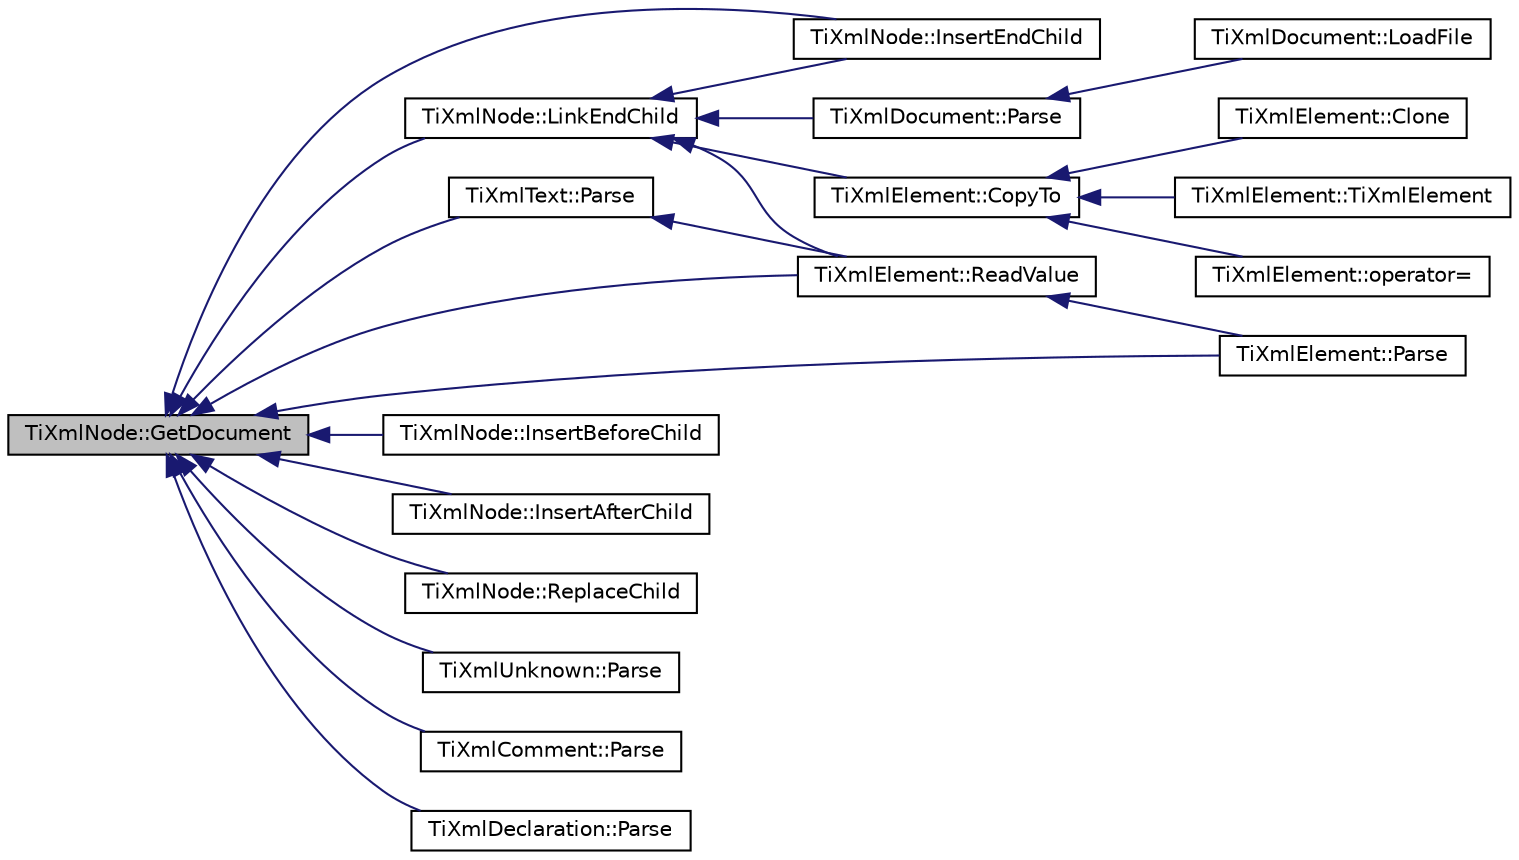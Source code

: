 digraph "TiXmlNode::GetDocument"
{
  edge [fontname="Helvetica",fontsize="10",labelfontname="Helvetica",labelfontsize="10"];
  node [fontname="Helvetica",fontsize="10",shape=record];
  rankdir="LR";
  Node1 [label="TiXmlNode::GetDocument",height=0.2,width=0.4,color="black", fillcolor="grey75", style="filled" fontcolor="black"];
  Node1 -> Node2 [dir="back",color="midnightblue",fontsize="10",style="solid"];
  Node2 [label="TiXmlNode::LinkEndChild",height=0.2,width=0.4,color="black", fillcolor="white", style="filled",URL="$class_ti_xml_node.html#a1a881212554b759865f6cac79a851d38"];
  Node2 -> Node3 [dir="back",color="midnightblue",fontsize="10",style="solid"];
  Node3 [label="TiXmlNode::InsertEndChild",height=0.2,width=0.4,color="black", fillcolor="white", style="filled",URL="$class_ti_xml_node.html#af287a913ce46d8dbf7ef24fec69bbaf0"];
  Node2 -> Node4 [dir="back",color="midnightblue",fontsize="10",style="solid"];
  Node4 [label="TiXmlElement::CopyTo",height=0.2,width=0.4,color="black", fillcolor="white", style="filled",URL="$class_ti_xml_element.html#a9e0c1983b840de4134f1f6bf7af00b0f"];
  Node4 -> Node5 [dir="back",color="midnightblue",fontsize="10",style="solid"];
  Node5 [label="TiXmlElement::TiXmlElement",height=0.2,width=0.4,color="black", fillcolor="white", style="filled",URL="$class_ti_xml_element.html#a1ca4465f3c2eac6a60e641cd7f1d9f7e"];
  Node4 -> Node6 [dir="back",color="midnightblue",fontsize="10",style="solid"];
  Node6 [label="TiXmlElement::operator=",height=0.2,width=0.4,color="black", fillcolor="white", style="filled",URL="$class_ti_xml_element.html#ad58d300f4cfc0016ffa6861ebb718a0b"];
  Node4 -> Node7 [dir="back",color="midnightblue",fontsize="10",style="solid"];
  Node7 [label="TiXmlElement::Clone",height=0.2,width=0.4,color="black", fillcolor="white", style="filled",URL="$class_ti_xml_element.html#a13f6df105ebb1e8dc636e75cc883be32",tooltip="Creates a new Element and returns it - the returned element is a copy. "];
  Node2 -> Node8 [dir="back",color="midnightblue",fontsize="10",style="solid"];
  Node8 [label="TiXmlDocument::Parse",height=0.2,width=0.4,color="black", fillcolor="white", style="filled",URL="$class_ti_xml_document.html#a789ad2f06f93d52bdb5570b2f3670289"];
  Node8 -> Node9 [dir="back",color="midnightblue",fontsize="10",style="solid"];
  Node9 [label="TiXmlDocument::LoadFile",height=0.2,width=0.4,color="black", fillcolor="white", style="filled",URL="$class_ti_xml_document.html#a41f6fe7200864d1dca663d230caf8db6"];
  Node2 -> Node10 [dir="back",color="midnightblue",fontsize="10",style="solid"];
  Node10 [label="TiXmlElement::ReadValue",height=0.2,width=0.4,color="black", fillcolor="white", style="filled",URL="$class_ti_xml_element.html#ac786bce103042d3837c4cc2ff6967d41"];
  Node10 -> Node11 [dir="back",color="midnightblue",fontsize="10",style="solid"];
  Node11 [label="TiXmlElement::Parse",height=0.2,width=0.4,color="black", fillcolor="white", style="filled",URL="$class_ti_xml_element.html#af95c9165159fd9dfdcc5b894a3fcf85b"];
  Node1 -> Node3 [dir="back",color="midnightblue",fontsize="10",style="solid"];
  Node1 -> Node12 [dir="back",color="midnightblue",fontsize="10",style="solid"];
  Node12 [label="TiXmlNode::InsertBeforeChild",height=0.2,width=0.4,color="black", fillcolor="white", style="filled",URL="$class_ti_xml_node.html#a71e54e393336382bc9875f64aab5cb15"];
  Node1 -> Node13 [dir="back",color="midnightblue",fontsize="10",style="solid"];
  Node13 [label="TiXmlNode::InsertAfterChild",height=0.2,width=0.4,color="black", fillcolor="white", style="filled",URL="$class_ti_xml_node.html#a274db3292218202805c093f66a964cb5"];
  Node1 -> Node14 [dir="back",color="midnightblue",fontsize="10",style="solid"];
  Node14 [label="TiXmlNode::ReplaceChild",height=0.2,width=0.4,color="black", fillcolor="white", style="filled",URL="$class_ti_xml_node.html#a543208c2c801c84a213529541e904b9f"];
  Node1 -> Node11 [dir="back",color="midnightblue",fontsize="10",style="solid"];
  Node1 -> Node10 [dir="back",color="midnightblue",fontsize="10",style="solid"];
  Node1 -> Node15 [dir="back",color="midnightblue",fontsize="10",style="solid"];
  Node15 [label="TiXmlUnknown::Parse",height=0.2,width=0.4,color="black", fillcolor="white", style="filled",URL="$class_ti_xml_unknown.html#aa51c2694e4177b5f0b5429ee5a81b58d"];
  Node1 -> Node16 [dir="back",color="midnightblue",fontsize="10",style="solid"];
  Node16 [label="TiXmlComment::Parse",height=0.2,width=0.4,color="black", fillcolor="white", style="filled",URL="$class_ti_xml_comment.html#a43bddc18ac057734b41d84653b71d3e0"];
  Node1 -> Node17 [dir="back",color="midnightblue",fontsize="10",style="solid"];
  Node17 [label="TiXmlText::Parse",height=0.2,width=0.4,color="black", fillcolor="white", style="filled",URL="$class_ti_xml_text.html#a8d2dcfa41fc73d3e62dacc2fcf633819"];
  Node17 -> Node10 [dir="back",color="midnightblue",fontsize="10",style="solid"];
  Node1 -> Node18 [dir="back",color="midnightblue",fontsize="10",style="solid"];
  Node18 [label="TiXmlDeclaration::Parse",height=0.2,width=0.4,color="black", fillcolor="white", style="filled",URL="$class_ti_xml_declaration.html#a9839ea97ed687a2b7342fd7b0f04361b"];
}
